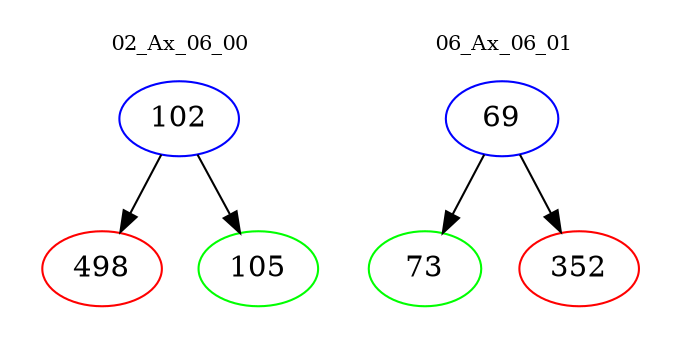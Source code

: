 digraph{
subgraph cluster_0 {
color = white
label = "02_Ax_06_00";
fontsize=10;
T0_102 [label="102", color="blue"]
T0_102 -> T0_498 [color="black"]
T0_498 [label="498", color="red"]
T0_102 -> T0_105 [color="black"]
T0_105 [label="105", color="green"]
}
subgraph cluster_1 {
color = white
label = "06_Ax_06_01";
fontsize=10;
T1_69 [label="69", color="blue"]
T1_69 -> T1_73 [color="black"]
T1_73 [label="73", color="green"]
T1_69 -> T1_352 [color="black"]
T1_352 [label="352", color="red"]
}
}
